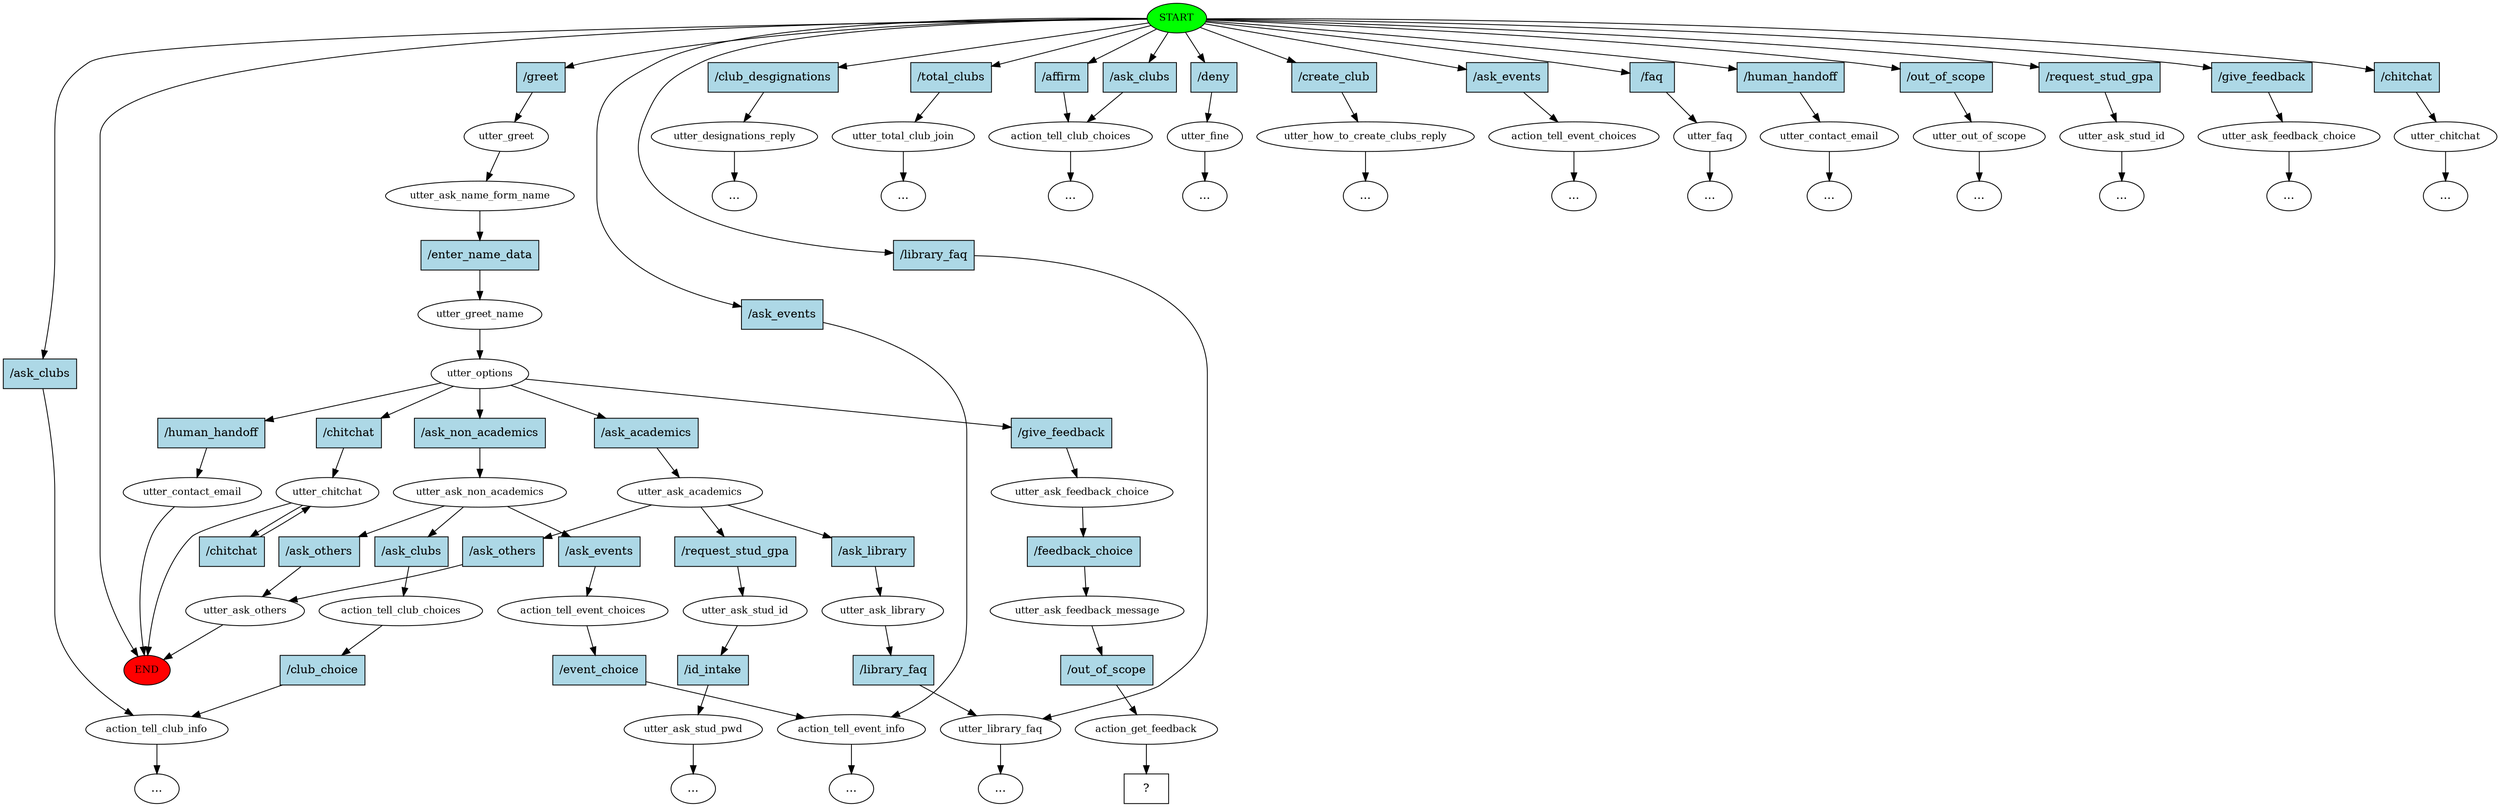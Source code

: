 digraph  {
0 [class="start active", fillcolor=green, fontsize=12, label=START, style=filled];
"-1" [class=end, fillcolor=red, fontsize=12, label=END, style=filled];
1 [class=active, fontsize=12, label=utter_greet];
2 [class=active, fontsize=12, label=utter_ask_name_form_name];
3 [class=active, fontsize=12, label=utter_greet_name];
4 [class=active, fontsize=12, label=utter_options];
5 [class="", fontsize=12, label=utter_chitchat];
6 [class="", fontsize=12, label=utter_designations_reply];
"-3" [class=ellipsis, label="..."];
7 [class="", fontsize=12, label=utter_total_club_join];
"-4" [class=ellipsis, label="..."];
8 [class="", fontsize=12, label=action_tell_club_choices];
9 [class="", fontsize=12, label=utter_fine];
"-6" [class=ellipsis, label="..."];
10 [class="", fontsize=12, label=utter_how_to_create_clubs_reply];
"-7" [class=ellipsis, label="..."];
"-8" [class=ellipsis, label="..."];
12 [class="", fontsize=12, label=action_tell_club_info];
13 [class="", fontsize=12, label=action_tell_event_choices];
"-10" [class=ellipsis, label="..."];
14 [class="", fontsize=12, label=action_tell_event_info];
15 [class="", fontsize=12, label=utter_faq];
"-12" [class=ellipsis, label="..."];
16 [class="", fontsize=12, label=utter_contact_email];
"-13" [class=ellipsis, label="..."];
21 [class="", fontsize=12, label=utter_contact_email];
22 [class="", fontsize=12, label=utter_library_faq];
23 [class="", fontsize=12, label=utter_out_of_scope];
"-15" [class=ellipsis, label="..."];
24 [class="", fontsize=12, label=utter_ask_stud_id];
"-18" [class=ellipsis, label="..."];
27 [class="", fontsize=12, label=utter_ask_feedback_choice];
"-19" [class=ellipsis, label="..."];
32 [class="", fontsize=12, label=utter_ask_academics];
33 [class="", fontsize=12, label=utter_ask_stud_id];
34 [class="", fontsize=12, label=utter_ask_stud_pwd];
"-20" [class=ellipsis, label="..."];
40 [class="", fontsize=12, label=utter_ask_library];
"-21" [class=ellipsis, label="..."];
47 [class="", fontsize=12, label=utter_ask_others];
52 [class="", fontsize=12, label=utter_ask_non_academics];
59 [class="", fontsize=12, label=action_tell_event_choices];
"-22" [class=ellipsis, label="..."];
66 [class="", fontsize=12, label=action_tell_club_choices];
"-23" [class=ellipsis, label="..."];
68 [class="", fontsize=12, label=utter_chitchat];
"-24" [class=ellipsis, label="..."];
79 [class=active, fontsize=12, label=utter_ask_feedback_choice];
80 [class=active, fontsize=12, label=utter_ask_feedback_message];
81 [class=active, fontsize=12, label=action_get_feedback];
82 [class="intent dashed active", label="  ?  ", shape=rect];
83 [class="intent active", fillcolor=lightblue, label="/greet", shape=rect, style=filled];
84 [class=intent, fillcolor=lightblue, label="/club_desgignations", shape=rect, style=filled];
85 [class=intent, fillcolor=lightblue, label="/total_clubs", shape=rect, style=filled];
86 [class=intent, fillcolor=lightblue, label="/affirm", shape=rect, style=filled];
87 [class=intent, fillcolor=lightblue, label="/ask_clubs", shape=rect, style=filled];
88 [class=intent, fillcolor=lightblue, label="/deny", shape=rect, style=filled];
89 [class=intent, fillcolor=lightblue, label="/create_club", shape=rect, style=filled];
90 [class=intent, fillcolor=lightblue, label="/ask_clubs", shape=rect, style=filled];
91 [class=intent, fillcolor=lightblue, label="/ask_events", shape=rect, style=filled];
92 [class=intent, fillcolor=lightblue, label="/ask_events", shape=rect, style=filled];
93 [class=intent, fillcolor=lightblue, label="/faq", shape=rect, style=filled];
94 [class=intent, fillcolor=lightblue, label="/human_handoff", shape=rect, style=filled];
95 [class=intent, fillcolor=lightblue, label="/library_faq", shape=rect, style=filled];
96 [class=intent, fillcolor=lightblue, label="/out_of_scope", shape=rect, style=filled];
97 [class=intent, fillcolor=lightblue, label="/request_stud_gpa", shape=rect, style=filled];
98 [class=intent, fillcolor=lightblue, label="/give_feedback", shape=rect, style=filled];
99 [class=intent, fillcolor=lightblue, label="/chitchat", shape=rect, style=filled];
100 [class="intent active", fillcolor=lightblue, label="/enter_name_data", shape=rect, style=filled];
101 [class=intent, fillcolor=lightblue, label="/chitchat", shape=rect, style=filled];
102 [class=intent, fillcolor=lightblue, label="/human_handoff", shape=rect, style=filled];
103 [class=intent, fillcolor=lightblue, label="/ask_academics", shape=rect, style=filled];
104 [class=intent, fillcolor=lightblue, label="/ask_non_academics", shape=rect, style=filled];
105 [class="intent active", fillcolor=lightblue, label="/give_feedback", shape=rect, style=filled];
106 [class=intent, fillcolor=lightblue, label="/chitchat", shape=rect, style=filled];
107 [class=intent, fillcolor=lightblue, label="/request_stud_gpa", shape=rect, style=filled];
108 [class=intent, fillcolor=lightblue, label="/ask_library", shape=rect, style=filled];
109 [class=intent, fillcolor=lightblue, label="/ask_others", shape=rect, style=filled];
110 [class=intent, fillcolor=lightblue, label="/id_intake", shape=rect, style=filled];
111 [class=intent, fillcolor=lightblue, label="/library_faq", shape=rect, style=filled];
112 [class=intent, fillcolor=lightblue, label="/ask_others", shape=rect, style=filled];
113 [class=intent, fillcolor=lightblue, label="/ask_events", shape=rect, style=filled];
114 [class=intent, fillcolor=lightblue, label="/ask_clubs", shape=rect, style=filled];
115 [class=intent, fillcolor=lightblue, label="/event_choice", shape=rect, style=filled];
116 [class=intent, fillcolor=lightblue, label="/club_choice", shape=rect, style=filled];
117 [class="intent active", fillcolor=lightblue, label="/feedback_choice", shape=rect, style=filled];
118 [class="intent active", fillcolor=lightblue, label="/out_of_scope", shape=rect, style=filled];
0 -> "-1"  [class="", key=NONE, label=""];
0 -> 83  [class=active, key=0];
0 -> 84  [class="", key=0];
0 -> 85  [class="", key=0];
0 -> 86  [class="", key=0];
0 -> 87  [class="", key=0];
0 -> 88  [class="", key=0];
0 -> 89  [class="", key=0];
0 -> 90  [class="", key=0];
0 -> 91  [class="", key=0];
0 -> 92  [class="", key=0];
0 -> 93  [class="", key=0];
0 -> 94  [class="", key=0];
0 -> 95  [class="", key=0];
0 -> 96  [class="", key=0];
0 -> 97  [class="", key=0];
0 -> 98  [class="", key=0];
0 -> 99  [class="", key=0];
1 -> 2  [class=active, key=NONE, label=""];
2 -> 100  [class=active, key=0];
3 -> 4  [class=active, key=NONE, label=""];
4 -> 101  [class="", key=0];
4 -> 102  [class="", key=0];
4 -> 103  [class="", key=0];
4 -> 104  [class="", key=0];
4 -> 105  [class=active, key=0];
5 -> "-1"  [class="", key=NONE, label=""];
5 -> 106  [class="", key=0];
6 -> "-3"  [class="", key=NONE, label=""];
7 -> "-4"  [class="", key=NONE, label=""];
8 -> "-8"  [class="", key=NONE, label=""];
9 -> "-6"  [class="", key=NONE, label=""];
10 -> "-7"  [class="", key=NONE, label=""];
12 -> "-23"  [class="", key=NONE, label=""];
13 -> "-10"  [class="", key=NONE, label=""];
14 -> "-22"  [class="", key=NONE, label=""];
15 -> "-12"  [class="", key=NONE, label=""];
16 -> "-13"  [class="", key=NONE, label=""];
21 -> "-1"  [class="", key=NONE, label=""];
22 -> "-21"  [class="", key=NONE, label=""];
23 -> "-15"  [class="", key=NONE, label=""];
24 -> "-18"  [class="", key=NONE, label=""];
27 -> "-19"  [class="", key=NONE, label=""];
32 -> 107  [class="", key=0];
32 -> 108  [class="", key=0];
32 -> 109  [class="", key=0];
33 -> 110  [class="", key=0];
34 -> "-20"  [class="", key=NONE, label=""];
40 -> 111  [class="", key=0];
47 -> "-1"  [class="", key=NONE, label=""];
52 -> 112  [class="", key=0];
52 -> 113  [class="", key=0];
52 -> 114  [class="", key=0];
59 -> 115  [class="", key=0];
66 -> 116  [class="", key=0];
68 -> "-24"  [class="", key=NONE, label=""];
79 -> 117  [class=active, key=0];
80 -> 118  [class=active, key=0];
81 -> 82  [class=active, key=NONE, label=""];
83 -> 1  [class=active, key=0];
84 -> 6  [class="", key=0];
85 -> 7  [class="", key=0];
86 -> 8  [class="", key=0];
87 -> 8  [class="", key=0];
88 -> 9  [class="", key=0];
89 -> 10  [class="", key=0];
90 -> 12  [class="", key=0];
91 -> 13  [class="", key=0];
92 -> 14  [class="", key=0];
93 -> 15  [class="", key=0];
94 -> 16  [class="", key=0];
95 -> 22  [class="", key=0];
96 -> 23  [class="", key=0];
97 -> 24  [class="", key=0];
98 -> 27  [class="", key=0];
99 -> 68  [class="", key=0];
100 -> 3  [class=active, key=0];
101 -> 5  [class="", key=0];
102 -> 21  [class="", key=0];
103 -> 32  [class="", key=0];
104 -> 52  [class="", key=0];
105 -> 79  [class=active, key=0];
106 -> 5  [class="", key=0];
107 -> 33  [class="", key=0];
108 -> 40  [class="", key=0];
109 -> 47  [class="", key=0];
110 -> 34  [class="", key=0];
111 -> 22  [class="", key=0];
112 -> 47  [class="", key=0];
113 -> 59  [class="", key=0];
114 -> 66  [class="", key=0];
115 -> 14  [class="", key=0];
116 -> 12  [class="", key=0];
117 -> 80  [class=active, key=0];
118 -> 81  [class=active, key=0];
}
